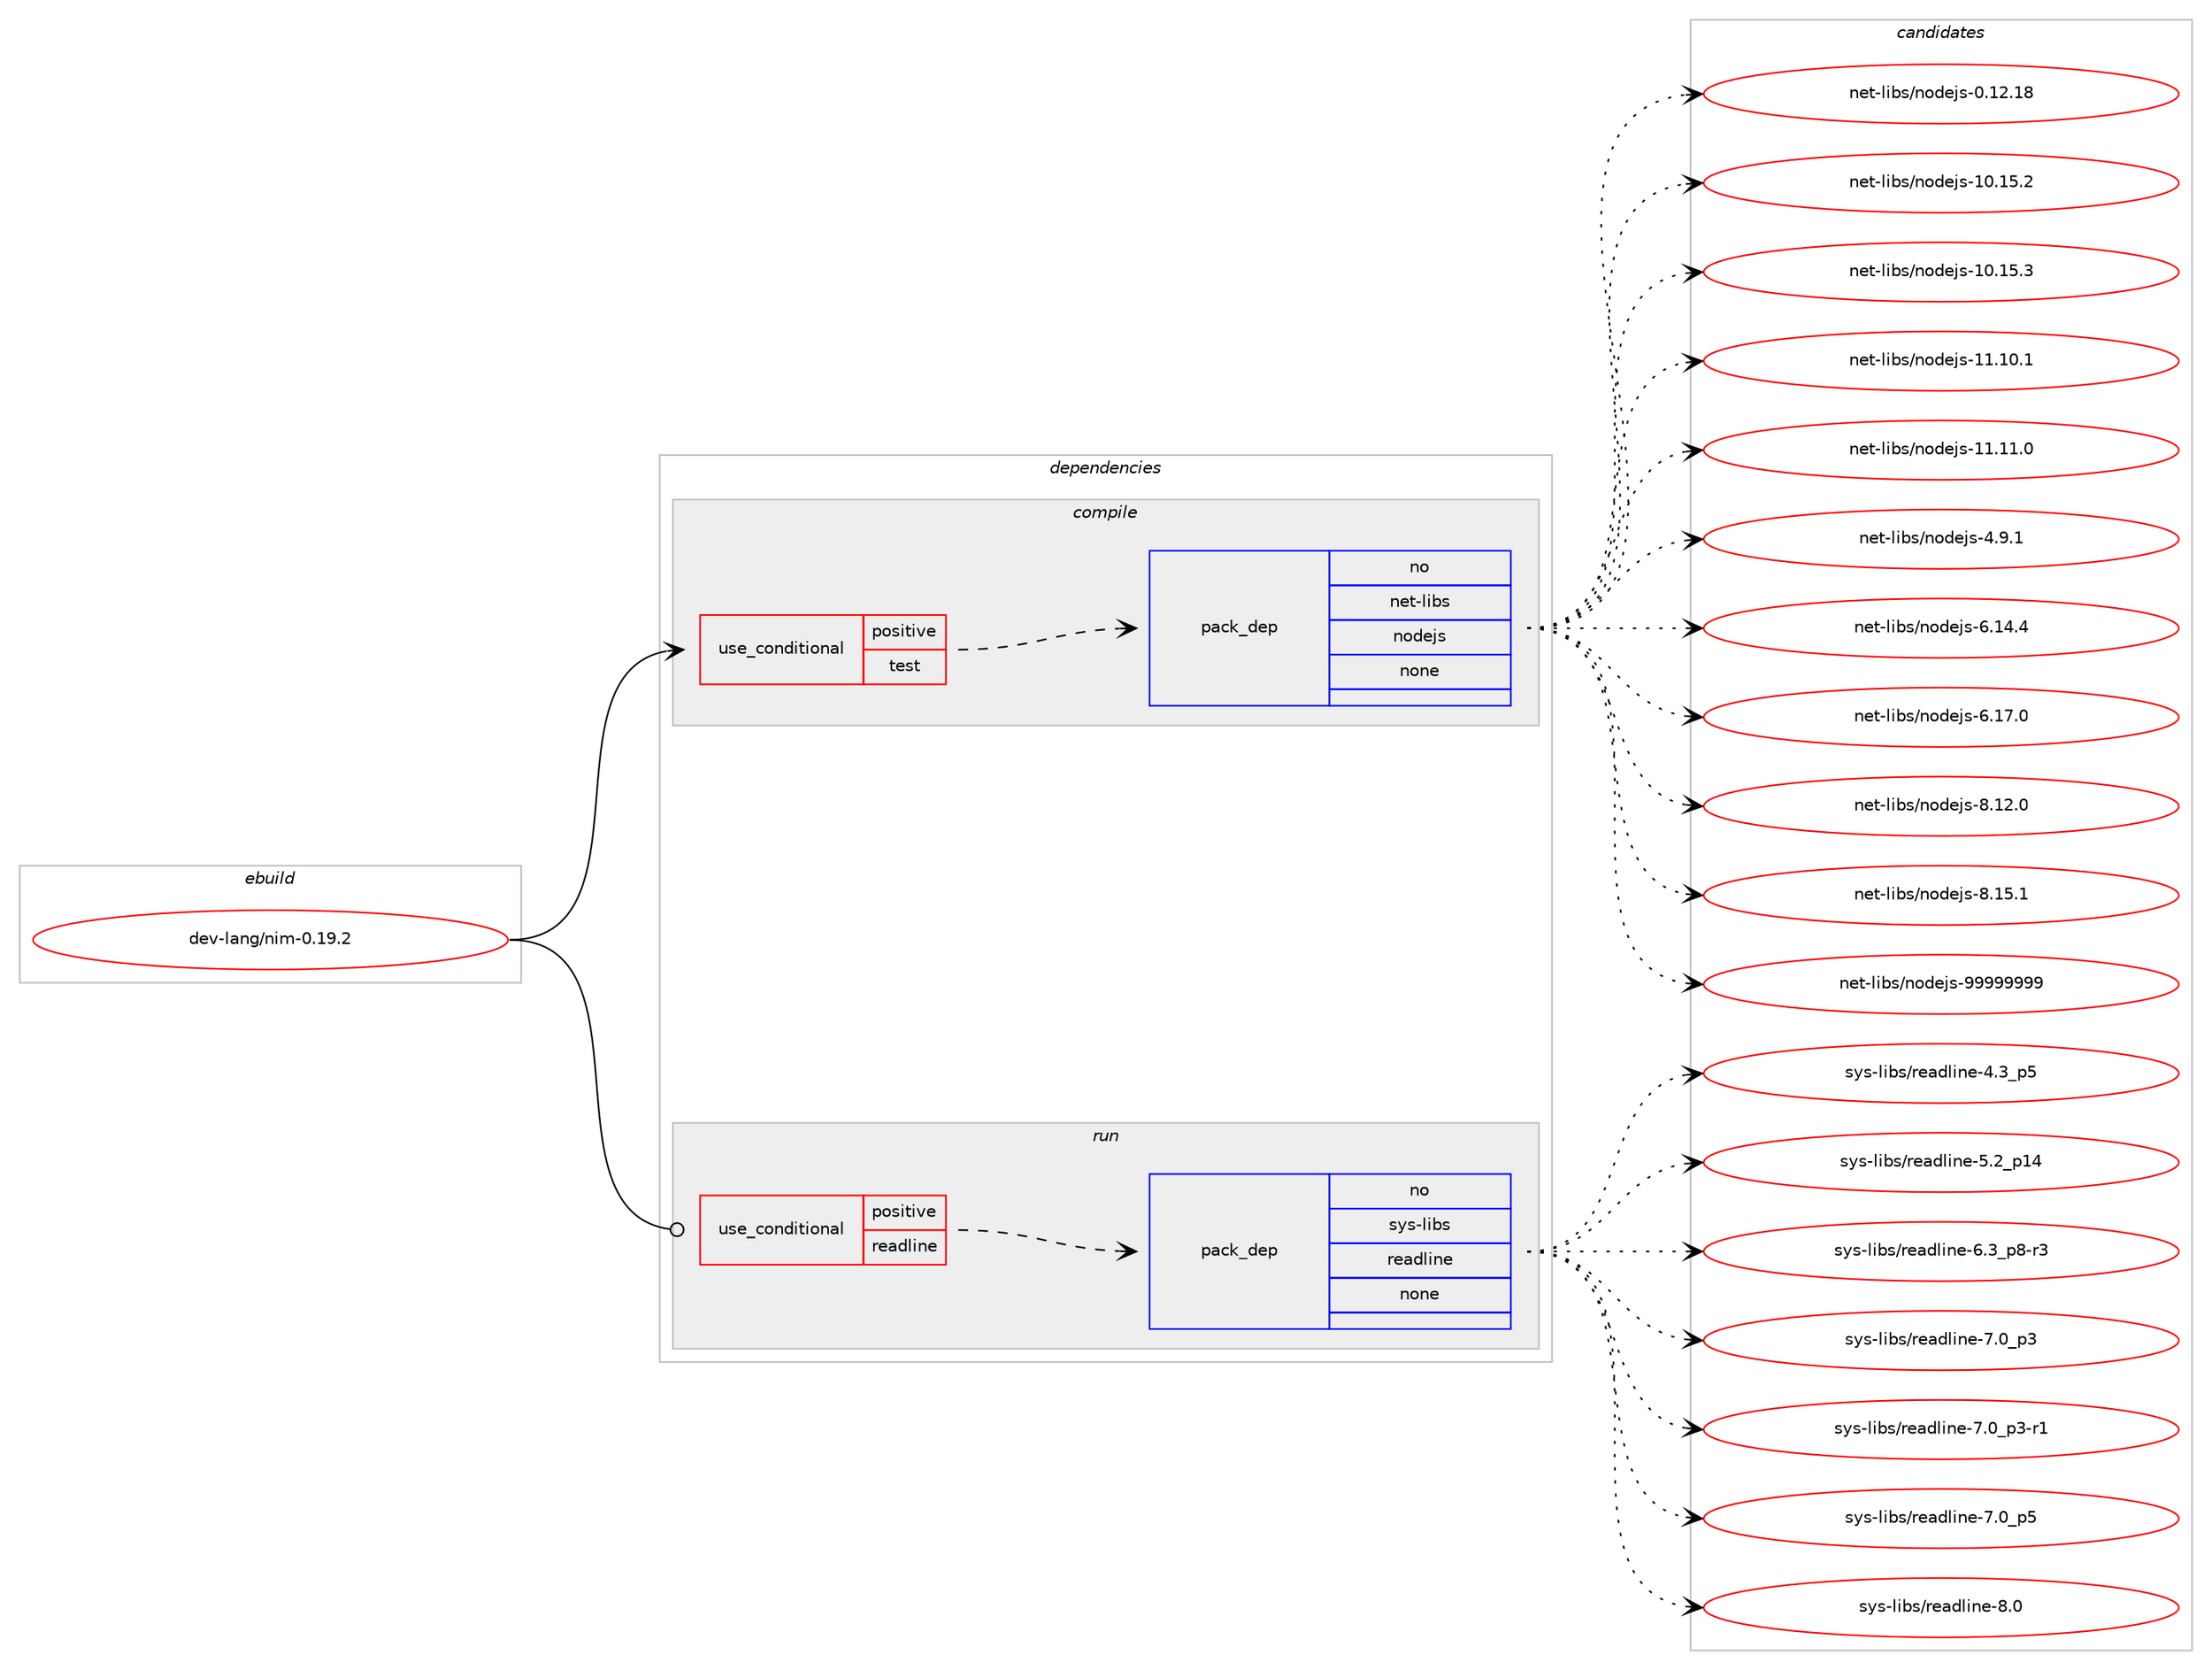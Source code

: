digraph prolog {

# *************
# Graph options
# *************

newrank=true;
concentrate=true;
compound=true;
graph [rankdir=LR,fontname=Helvetica,fontsize=10,ranksep=1.5];#, ranksep=2.5, nodesep=0.2];
edge  [arrowhead=vee];
node  [fontname=Helvetica,fontsize=10];

# **********
# The ebuild
# **********

subgraph cluster_leftcol {
color=gray;
rank=same;
label=<<i>ebuild</i>>;
id [label="dev-lang/nim-0.19.2", color=red, width=4, href="../dev-lang/nim-0.19.2.svg"];
}

# ****************
# The dependencies
# ****************

subgraph cluster_midcol {
color=gray;
label=<<i>dependencies</i>>;
subgraph cluster_compile {
fillcolor="#eeeeee";
style=filled;
label=<<i>compile</i>>;
subgraph cond363814 {
dependency1359642 [label=<<TABLE BORDER="0" CELLBORDER="1" CELLSPACING="0" CELLPADDING="4"><TR><TD ROWSPAN="3" CELLPADDING="10">use_conditional</TD></TR><TR><TD>positive</TD></TR><TR><TD>test</TD></TR></TABLE>>, shape=none, color=red];
subgraph pack973325 {
dependency1359643 [label=<<TABLE BORDER="0" CELLBORDER="1" CELLSPACING="0" CELLPADDING="4" WIDTH="220"><TR><TD ROWSPAN="6" CELLPADDING="30">pack_dep</TD></TR><TR><TD WIDTH="110">no</TD></TR><TR><TD>net-libs</TD></TR><TR><TD>nodejs</TD></TR><TR><TD>none</TD></TR><TR><TD></TD></TR></TABLE>>, shape=none, color=blue];
}
dependency1359642:e -> dependency1359643:w [weight=20,style="dashed",arrowhead="vee"];
}
id:e -> dependency1359642:w [weight=20,style="solid",arrowhead="vee"];
}
subgraph cluster_compileandrun {
fillcolor="#eeeeee";
style=filled;
label=<<i>compile and run</i>>;
}
subgraph cluster_run {
fillcolor="#eeeeee";
style=filled;
label=<<i>run</i>>;
subgraph cond363815 {
dependency1359644 [label=<<TABLE BORDER="0" CELLBORDER="1" CELLSPACING="0" CELLPADDING="4"><TR><TD ROWSPAN="3" CELLPADDING="10">use_conditional</TD></TR><TR><TD>positive</TD></TR><TR><TD>readline</TD></TR></TABLE>>, shape=none, color=red];
subgraph pack973326 {
dependency1359645 [label=<<TABLE BORDER="0" CELLBORDER="1" CELLSPACING="0" CELLPADDING="4" WIDTH="220"><TR><TD ROWSPAN="6" CELLPADDING="30">pack_dep</TD></TR><TR><TD WIDTH="110">no</TD></TR><TR><TD>sys-libs</TD></TR><TR><TD>readline</TD></TR><TR><TD>none</TD></TR><TR><TD></TD></TR></TABLE>>, shape=none, color=blue];
}
dependency1359644:e -> dependency1359645:w [weight=20,style="dashed",arrowhead="vee"];
}
id:e -> dependency1359644:w [weight=20,style="solid",arrowhead="odot"];
}
}

# **************
# The candidates
# **************

subgraph cluster_choices {
rank=same;
color=gray;
label=<<i>candidates</i>>;

subgraph choice973325 {
color=black;
nodesep=1;
choice1101011164510810598115471101111001011061154548464950464956 [label="net-libs/nodejs-0.12.18", color=red, width=4,href="../net-libs/nodejs-0.12.18.svg"];
choice1101011164510810598115471101111001011061154549484649534650 [label="net-libs/nodejs-10.15.2", color=red, width=4,href="../net-libs/nodejs-10.15.2.svg"];
choice1101011164510810598115471101111001011061154549484649534651 [label="net-libs/nodejs-10.15.3", color=red, width=4,href="../net-libs/nodejs-10.15.3.svg"];
choice1101011164510810598115471101111001011061154549494649484649 [label="net-libs/nodejs-11.10.1", color=red, width=4,href="../net-libs/nodejs-11.10.1.svg"];
choice1101011164510810598115471101111001011061154549494649494648 [label="net-libs/nodejs-11.11.0", color=red, width=4,href="../net-libs/nodejs-11.11.0.svg"];
choice110101116451081059811547110111100101106115455246574649 [label="net-libs/nodejs-4.9.1", color=red, width=4,href="../net-libs/nodejs-4.9.1.svg"];
choice11010111645108105981154711011110010110611545544649524652 [label="net-libs/nodejs-6.14.4", color=red, width=4,href="../net-libs/nodejs-6.14.4.svg"];
choice11010111645108105981154711011110010110611545544649554648 [label="net-libs/nodejs-6.17.0", color=red, width=4,href="../net-libs/nodejs-6.17.0.svg"];
choice11010111645108105981154711011110010110611545564649504648 [label="net-libs/nodejs-8.12.0", color=red, width=4,href="../net-libs/nodejs-8.12.0.svg"];
choice11010111645108105981154711011110010110611545564649534649 [label="net-libs/nodejs-8.15.1", color=red, width=4,href="../net-libs/nodejs-8.15.1.svg"];
choice110101116451081059811547110111100101106115455757575757575757 [label="net-libs/nodejs-99999999", color=red, width=4,href="../net-libs/nodejs-99999999.svg"];
dependency1359643:e -> choice1101011164510810598115471101111001011061154548464950464956:w [style=dotted,weight="100"];
dependency1359643:e -> choice1101011164510810598115471101111001011061154549484649534650:w [style=dotted,weight="100"];
dependency1359643:e -> choice1101011164510810598115471101111001011061154549484649534651:w [style=dotted,weight="100"];
dependency1359643:e -> choice1101011164510810598115471101111001011061154549494649484649:w [style=dotted,weight="100"];
dependency1359643:e -> choice1101011164510810598115471101111001011061154549494649494648:w [style=dotted,weight="100"];
dependency1359643:e -> choice110101116451081059811547110111100101106115455246574649:w [style=dotted,weight="100"];
dependency1359643:e -> choice11010111645108105981154711011110010110611545544649524652:w [style=dotted,weight="100"];
dependency1359643:e -> choice11010111645108105981154711011110010110611545544649554648:w [style=dotted,weight="100"];
dependency1359643:e -> choice11010111645108105981154711011110010110611545564649504648:w [style=dotted,weight="100"];
dependency1359643:e -> choice11010111645108105981154711011110010110611545564649534649:w [style=dotted,weight="100"];
dependency1359643:e -> choice110101116451081059811547110111100101106115455757575757575757:w [style=dotted,weight="100"];
}
subgraph choice973326 {
color=black;
nodesep=1;
choice11512111545108105981154711410197100108105110101455246519511253 [label="sys-libs/readline-4.3_p5", color=red, width=4,href="../sys-libs/readline-4.3_p5.svg"];
choice1151211154510810598115471141019710010810511010145534650951124952 [label="sys-libs/readline-5.2_p14", color=red, width=4,href="../sys-libs/readline-5.2_p14.svg"];
choice115121115451081059811547114101971001081051101014554465195112564511451 [label="sys-libs/readline-6.3_p8-r3", color=red, width=4,href="../sys-libs/readline-6.3_p8-r3.svg"];
choice11512111545108105981154711410197100108105110101455546489511251 [label="sys-libs/readline-7.0_p3", color=red, width=4,href="../sys-libs/readline-7.0_p3.svg"];
choice115121115451081059811547114101971001081051101014555464895112514511449 [label="sys-libs/readline-7.0_p3-r1", color=red, width=4,href="../sys-libs/readline-7.0_p3-r1.svg"];
choice11512111545108105981154711410197100108105110101455546489511253 [label="sys-libs/readline-7.0_p5", color=red, width=4,href="../sys-libs/readline-7.0_p5.svg"];
choice1151211154510810598115471141019710010810511010145564648 [label="sys-libs/readline-8.0", color=red, width=4,href="../sys-libs/readline-8.0.svg"];
dependency1359645:e -> choice11512111545108105981154711410197100108105110101455246519511253:w [style=dotted,weight="100"];
dependency1359645:e -> choice1151211154510810598115471141019710010810511010145534650951124952:w [style=dotted,weight="100"];
dependency1359645:e -> choice115121115451081059811547114101971001081051101014554465195112564511451:w [style=dotted,weight="100"];
dependency1359645:e -> choice11512111545108105981154711410197100108105110101455546489511251:w [style=dotted,weight="100"];
dependency1359645:e -> choice115121115451081059811547114101971001081051101014555464895112514511449:w [style=dotted,weight="100"];
dependency1359645:e -> choice11512111545108105981154711410197100108105110101455546489511253:w [style=dotted,weight="100"];
dependency1359645:e -> choice1151211154510810598115471141019710010810511010145564648:w [style=dotted,weight="100"];
}
}

}
